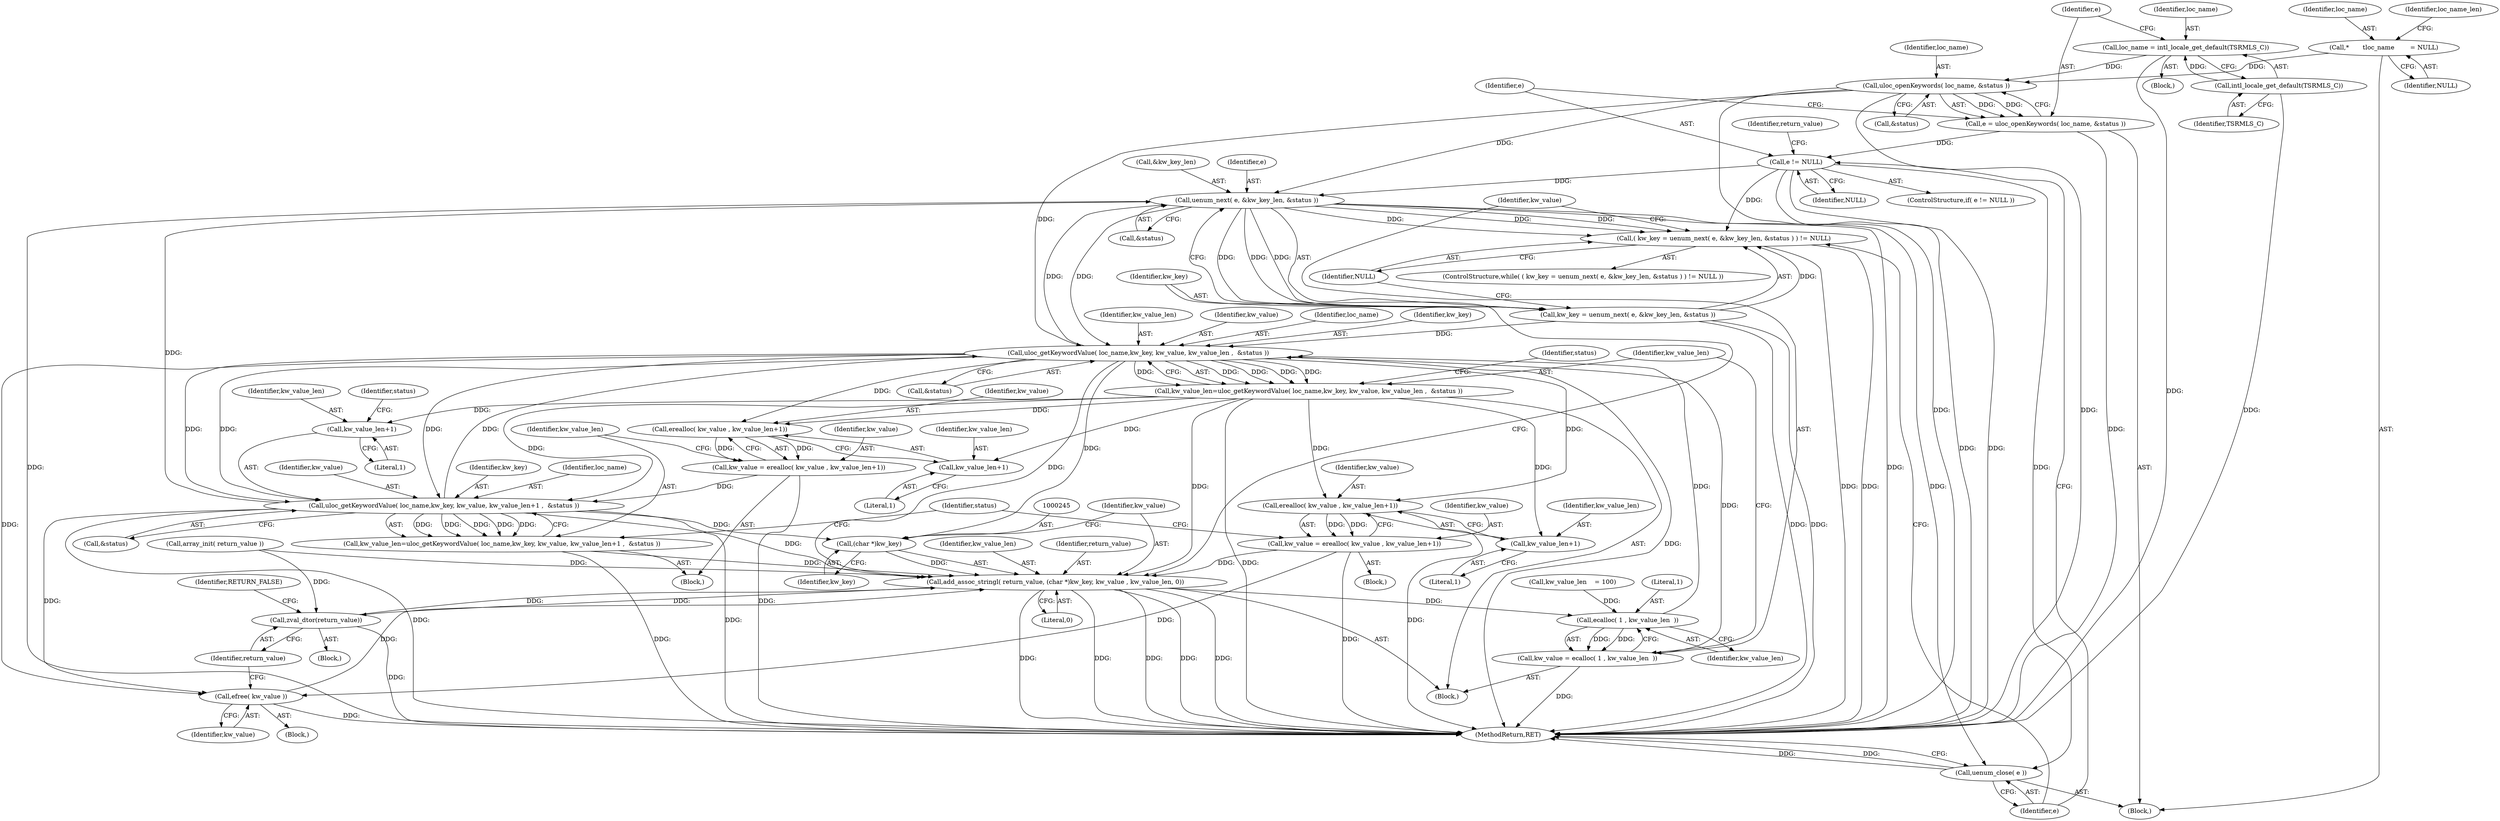 digraph "0_php-src_97eff7eb57fc2320c267a949cffd622c38712484?w=1_7@API" {
"1000154" [label="(Call,uloc_openKeywords( loc_name, &status ))"];
"1000148" [label="(Call,loc_name = intl_locale_get_default(TSRMLS_C))"];
"1000150" [label="(Call,intl_locale_get_default(TSRMLS_C))"];
"1000126" [label="(Call,*       \tloc_name        = NULL)"];
"1000152" [label="(Call,e = uloc_openKeywords( loc_name, &status ))"];
"1000159" [label="(Call,e != NULL)"];
"1000169" [label="(Call,uenum_next( e, &kw_key_len, &status ))"];
"1000166" [label="(Call,( kw_key = uenum_next( e, &kw_key_len, &status ) ) != NULL)"];
"1000167" [label="(Call,kw_key = uenum_next( e, &kw_key_len, &status ))"];
"1000184" [label="(Call,uloc_getKeywordValue( loc_name,kw_key, kw_value, kw_value_len ,  &status ))"];
"1000182" [label="(Call,kw_value_len=uloc_getKeywordValue( loc_name,kw_key, kw_value, kw_value_len ,  &status ))"];
"1000201" [label="(Call,erealloc( kw_value , kw_value_len+1))"];
"1000199" [label="(Call,kw_value = erealloc( kw_value , kw_value_len+1))"];
"1000208" [label="(Call,uloc_getKeywordValue( loc_name,kw_key, kw_value, kw_value_len+1 ,  &status ))"];
"1000206" [label="(Call,kw_value_len=uloc_getKeywordValue( loc_name,kw_key, kw_value, kw_value_len+1 ,  &status ))"];
"1000242" [label="(Call,add_assoc_stringl( return_value, (char *)kw_key, kw_value , kw_value_len, 0))"];
"1000179" [label="(Call,ecalloc( 1 , kw_value_len  ))"];
"1000177" [label="(Call,kw_value = ecalloc( 1 , kw_value_len  ))"];
"1000239" [label="(Call,zval_dtor(return_value))"];
"1000237" [label="(Call,efree( kw_value ))"];
"1000244" [label="(Call,(char *)kw_key)"];
"1000203" [label="(Call,kw_value_len+1)"];
"1000212" [label="(Call,kw_value_len+1)"];
"1000225" [label="(Call,erealloc( kw_value , kw_value_len+1))"];
"1000223" [label="(Call,kw_value = erealloc( kw_value , kw_value_len+1))"];
"1000227" [label="(Call,kw_value_len+1)"];
"1000250" [label="(Call,uenum_close( e ))"];
"1000227" [label="(Call,kw_value_len+1)"];
"1000171" [label="(Call,&kw_key_len)"];
"1000160" [label="(Identifier,e)"];
"1000193" [label="(Identifier,status)"];
"1000202" [label="(Identifier,kw_value)"];
"1000156" [label="(Call,&status)"];
"1000184" [label="(Call,uloc_getKeywordValue( loc_name,kw_key, kw_value, kw_value_len ,  &status ))"];
"1000165" [label="(ControlStructure,while( ( kw_key = uenum_next( e, &kw_key_len, &status ) ) != NULL ))"];
"1000233" [label="(Block,)"];
"1000152" [label="(Call,e = uloc_openKeywords( loc_name, &status ))"];
"1000243" [label="(Identifier,return_value)"];
"1000212" [label="(Call,kw_value_len+1)"];
"1000210" [label="(Identifier,kw_key)"];
"1000223" [label="(Call,kw_value = erealloc( kw_value , kw_value_len+1))"];
"1000159" [label="(Call,e != NULL)"];
"1000242" [label="(Call,add_assoc_stringl( return_value, (char *)kw_key, kw_value , kw_value_len, 0))"];
"1000186" [label="(Identifier,kw_key)"];
"1000188" [label="(Identifier,kw_value_len)"];
"1000187" [label="(Identifier,kw_value)"];
"1000200" [label="(Identifier,kw_value)"];
"1000183" [label="(Identifier,kw_value_len)"];
"1000138" [label="(Call,kw_value_len    = 100)"];
"1000225" [label="(Call,erealloc( kw_value , kw_value_len+1))"];
"1000154" [label="(Call,uloc_openKeywords( loc_name, &status ))"];
"1000215" [label="(Call,&status)"];
"1000244" [label="(Call,(char *)kw_key)"];
"1000203" [label="(Call,kw_value_len+1)"];
"1000251" [label="(Identifier,e)"];
"1000181" [label="(Identifier,kw_value_len)"];
"1000168" [label="(Identifier,kw_key)"];
"1000248" [label="(Identifier,kw_value_len)"];
"1000204" [label="(Identifier,kw_value_len)"];
"1000214" [label="(Literal,1)"];
"1000176" [label="(Block,)"];
"1000147" [label="(Block,)"];
"1000213" [label="(Identifier,kw_value_len)"];
"1000224" [label="(Identifier,kw_value)"];
"1000127" [label="(Identifier,loc_name)"];
"1000241" [label="(Identifier,RETURN_FALSE)"];
"1000175" [label="(Identifier,NULL)"];
"1000178" [label="(Identifier,kw_value)"];
"1000228" [label="(Identifier,kw_value_len)"];
"1000170" [label="(Identifier,e)"];
"1000161" [label="(Identifier,NULL)"];
"1000166" [label="(Call,( kw_key = uenum_next( e, &kw_key_len, &status ) ) != NULL)"];
"1000128" [label="(Identifier,NULL)"];
"1000173" [label="(Call,&status)"];
"1000222" [label="(Block,)"];
"1000169" [label="(Call,uenum_next( e, &kw_key_len, &status ))"];
"1000240" [label="(Identifier,return_value)"];
"1000236" [label="(Block,)"];
"1000150" [label="(Call,intl_locale_get_default(TSRMLS_C))"];
"1000252" [label="(MethodReturn,RET)"];
"1000151" [label="(Identifier,TSRMLS_C)"];
"1000126" [label="(Call,*       \tloc_name        = NULL)"];
"1000153" [label="(Identifier,e)"];
"1000164" [label="(Identifier,return_value)"];
"1000229" [label="(Literal,1)"];
"1000177" [label="(Call,kw_value = ecalloc( 1 , kw_value_len  ))"];
"1000195" [label="(Block,)"];
"1000182" [label="(Call,kw_value_len=uloc_getKeywordValue( loc_name,kw_key, kw_value, kw_value_len ,  &status ))"];
"1000131" [label="(Identifier,loc_name_len)"];
"1000249" [label="(Literal,0)"];
"1000148" [label="(Call,loc_name = intl_locale_get_default(TSRMLS_C))"];
"1000179" [label="(Call,ecalloc( 1 , kw_value_len  ))"];
"1000237" [label="(Call,efree( kw_value ))"];
"1000209" [label="(Identifier,loc_name)"];
"1000226" [label="(Identifier,kw_value)"];
"1000246" [label="(Identifier,kw_key)"];
"1000206" [label="(Call,kw_value_len=uloc_getKeywordValue( loc_name,kw_key, kw_value, kw_value_len+1 ,  &status ))"];
"1000205" [label="(Literal,1)"];
"1000207" [label="(Identifier,kw_value_len)"];
"1000185" [label="(Identifier,loc_name)"];
"1000238" [label="(Identifier,kw_value)"];
"1000250" [label="(Call,uenum_close( e ))"];
"1000149" [label="(Identifier,loc_name)"];
"1000201" [label="(Call,erealloc( kw_value , kw_value_len+1))"];
"1000211" [label="(Identifier,kw_value)"];
"1000167" [label="(Call,kw_key = uenum_next( e, &kw_key_len, &status ))"];
"1000208" [label="(Call,uloc_getKeywordValue( loc_name,kw_key, kw_value, kw_value_len+1 ,  &status ))"];
"1000180" [label="(Literal,1)"];
"1000189" [label="(Call,&status)"];
"1000232" [label="(Identifier,status)"];
"1000216" [label="(Identifier,status)"];
"1000163" [label="(Call,array_init( return_value ))"];
"1000247" [label="(Identifier,kw_value)"];
"1000155" [label="(Identifier,loc_name)"];
"1000158" [label="(ControlStructure,if( e != NULL ))"];
"1000199" [label="(Call,kw_value = erealloc( kw_value , kw_value_len+1))"];
"1000108" [label="(Block,)"];
"1000239" [label="(Call,zval_dtor(return_value))"];
"1000154" -> "1000152"  [label="AST: "];
"1000154" -> "1000156"  [label="CFG: "];
"1000155" -> "1000154"  [label="AST: "];
"1000156" -> "1000154"  [label="AST: "];
"1000152" -> "1000154"  [label="CFG: "];
"1000154" -> "1000252"  [label="DDG: "];
"1000154" -> "1000252"  [label="DDG: "];
"1000154" -> "1000152"  [label="DDG: "];
"1000154" -> "1000152"  [label="DDG: "];
"1000148" -> "1000154"  [label="DDG: "];
"1000126" -> "1000154"  [label="DDG: "];
"1000154" -> "1000169"  [label="DDG: "];
"1000154" -> "1000184"  [label="DDG: "];
"1000148" -> "1000147"  [label="AST: "];
"1000148" -> "1000150"  [label="CFG: "];
"1000149" -> "1000148"  [label="AST: "];
"1000150" -> "1000148"  [label="AST: "];
"1000153" -> "1000148"  [label="CFG: "];
"1000148" -> "1000252"  [label="DDG: "];
"1000150" -> "1000148"  [label="DDG: "];
"1000150" -> "1000151"  [label="CFG: "];
"1000151" -> "1000150"  [label="AST: "];
"1000150" -> "1000252"  [label="DDG: "];
"1000126" -> "1000108"  [label="AST: "];
"1000126" -> "1000128"  [label="CFG: "];
"1000127" -> "1000126"  [label="AST: "];
"1000128" -> "1000126"  [label="AST: "];
"1000131" -> "1000126"  [label="CFG: "];
"1000152" -> "1000108"  [label="AST: "];
"1000153" -> "1000152"  [label="AST: "];
"1000160" -> "1000152"  [label="CFG: "];
"1000152" -> "1000252"  [label="DDG: "];
"1000152" -> "1000159"  [label="DDG: "];
"1000159" -> "1000158"  [label="AST: "];
"1000159" -> "1000161"  [label="CFG: "];
"1000160" -> "1000159"  [label="AST: "];
"1000161" -> "1000159"  [label="AST: "];
"1000164" -> "1000159"  [label="CFG: "];
"1000251" -> "1000159"  [label="CFG: "];
"1000159" -> "1000252"  [label="DDG: "];
"1000159" -> "1000252"  [label="DDG: "];
"1000159" -> "1000169"  [label="DDG: "];
"1000159" -> "1000166"  [label="DDG: "];
"1000159" -> "1000250"  [label="DDG: "];
"1000169" -> "1000167"  [label="AST: "];
"1000169" -> "1000173"  [label="CFG: "];
"1000170" -> "1000169"  [label="AST: "];
"1000171" -> "1000169"  [label="AST: "];
"1000173" -> "1000169"  [label="AST: "];
"1000167" -> "1000169"  [label="CFG: "];
"1000169" -> "1000252"  [label="DDG: "];
"1000169" -> "1000252"  [label="DDG: "];
"1000169" -> "1000166"  [label="DDG: "];
"1000169" -> "1000166"  [label="DDG: "];
"1000169" -> "1000166"  [label="DDG: "];
"1000169" -> "1000167"  [label="DDG: "];
"1000169" -> "1000167"  [label="DDG: "];
"1000169" -> "1000167"  [label="DDG: "];
"1000184" -> "1000169"  [label="DDG: "];
"1000208" -> "1000169"  [label="DDG: "];
"1000169" -> "1000184"  [label="DDG: "];
"1000169" -> "1000250"  [label="DDG: "];
"1000166" -> "1000165"  [label="AST: "];
"1000166" -> "1000175"  [label="CFG: "];
"1000167" -> "1000166"  [label="AST: "];
"1000175" -> "1000166"  [label="AST: "];
"1000178" -> "1000166"  [label="CFG: "];
"1000251" -> "1000166"  [label="CFG: "];
"1000166" -> "1000252"  [label="DDG: "];
"1000166" -> "1000252"  [label="DDG: "];
"1000167" -> "1000166"  [label="DDG: "];
"1000168" -> "1000167"  [label="AST: "];
"1000175" -> "1000167"  [label="CFG: "];
"1000167" -> "1000252"  [label="DDG: "];
"1000167" -> "1000252"  [label="DDG: "];
"1000167" -> "1000184"  [label="DDG: "];
"1000184" -> "1000182"  [label="AST: "];
"1000184" -> "1000189"  [label="CFG: "];
"1000185" -> "1000184"  [label="AST: "];
"1000186" -> "1000184"  [label="AST: "];
"1000187" -> "1000184"  [label="AST: "];
"1000188" -> "1000184"  [label="AST: "];
"1000189" -> "1000184"  [label="AST: "];
"1000182" -> "1000184"  [label="CFG: "];
"1000184" -> "1000252"  [label="DDG: "];
"1000184" -> "1000182"  [label="DDG: "];
"1000184" -> "1000182"  [label="DDG: "];
"1000184" -> "1000182"  [label="DDG: "];
"1000184" -> "1000182"  [label="DDG: "];
"1000184" -> "1000182"  [label="DDG: "];
"1000208" -> "1000184"  [label="DDG: "];
"1000177" -> "1000184"  [label="DDG: "];
"1000179" -> "1000184"  [label="DDG: "];
"1000184" -> "1000201"  [label="DDG: "];
"1000184" -> "1000208"  [label="DDG: "];
"1000184" -> "1000208"  [label="DDG: "];
"1000184" -> "1000208"  [label="DDG: "];
"1000184" -> "1000225"  [label="DDG: "];
"1000184" -> "1000237"  [label="DDG: "];
"1000184" -> "1000244"  [label="DDG: "];
"1000184" -> "1000242"  [label="DDG: "];
"1000182" -> "1000176"  [label="AST: "];
"1000183" -> "1000182"  [label="AST: "];
"1000193" -> "1000182"  [label="CFG: "];
"1000182" -> "1000252"  [label="DDG: "];
"1000182" -> "1000201"  [label="DDG: "];
"1000182" -> "1000203"  [label="DDG: "];
"1000182" -> "1000208"  [label="DDG: "];
"1000182" -> "1000212"  [label="DDG: "];
"1000182" -> "1000225"  [label="DDG: "];
"1000182" -> "1000227"  [label="DDG: "];
"1000182" -> "1000242"  [label="DDG: "];
"1000201" -> "1000199"  [label="AST: "];
"1000201" -> "1000203"  [label="CFG: "];
"1000202" -> "1000201"  [label="AST: "];
"1000203" -> "1000201"  [label="AST: "];
"1000199" -> "1000201"  [label="CFG: "];
"1000201" -> "1000199"  [label="DDG: "];
"1000201" -> "1000199"  [label="DDG: "];
"1000199" -> "1000195"  [label="AST: "];
"1000200" -> "1000199"  [label="AST: "];
"1000207" -> "1000199"  [label="CFG: "];
"1000199" -> "1000252"  [label="DDG: "];
"1000199" -> "1000208"  [label="DDG: "];
"1000208" -> "1000206"  [label="AST: "];
"1000208" -> "1000215"  [label="CFG: "];
"1000209" -> "1000208"  [label="AST: "];
"1000210" -> "1000208"  [label="AST: "];
"1000211" -> "1000208"  [label="AST: "];
"1000212" -> "1000208"  [label="AST: "];
"1000215" -> "1000208"  [label="AST: "];
"1000206" -> "1000208"  [label="CFG: "];
"1000208" -> "1000252"  [label="DDG: "];
"1000208" -> "1000252"  [label="DDG: "];
"1000208" -> "1000206"  [label="DDG: "];
"1000208" -> "1000206"  [label="DDG: "];
"1000208" -> "1000206"  [label="DDG: "];
"1000208" -> "1000206"  [label="DDG: "];
"1000208" -> "1000206"  [label="DDG: "];
"1000208" -> "1000237"  [label="DDG: "];
"1000208" -> "1000244"  [label="DDG: "];
"1000208" -> "1000242"  [label="DDG: "];
"1000206" -> "1000195"  [label="AST: "];
"1000207" -> "1000206"  [label="AST: "];
"1000232" -> "1000206"  [label="CFG: "];
"1000206" -> "1000252"  [label="DDG: "];
"1000206" -> "1000242"  [label="DDG: "];
"1000242" -> "1000176"  [label="AST: "];
"1000242" -> "1000249"  [label="CFG: "];
"1000243" -> "1000242"  [label="AST: "];
"1000244" -> "1000242"  [label="AST: "];
"1000247" -> "1000242"  [label="AST: "];
"1000248" -> "1000242"  [label="AST: "];
"1000249" -> "1000242"  [label="AST: "];
"1000168" -> "1000242"  [label="CFG: "];
"1000242" -> "1000252"  [label="DDG: "];
"1000242" -> "1000252"  [label="DDG: "];
"1000242" -> "1000252"  [label="DDG: "];
"1000242" -> "1000252"  [label="DDG: "];
"1000242" -> "1000252"  [label="DDG: "];
"1000242" -> "1000179"  [label="DDG: "];
"1000242" -> "1000239"  [label="DDG: "];
"1000163" -> "1000242"  [label="DDG: "];
"1000239" -> "1000242"  [label="DDG: "];
"1000244" -> "1000242"  [label="DDG: "];
"1000237" -> "1000242"  [label="DDG: "];
"1000223" -> "1000242"  [label="DDG: "];
"1000179" -> "1000177"  [label="AST: "];
"1000179" -> "1000181"  [label="CFG: "];
"1000180" -> "1000179"  [label="AST: "];
"1000181" -> "1000179"  [label="AST: "];
"1000177" -> "1000179"  [label="CFG: "];
"1000179" -> "1000177"  [label="DDG: "];
"1000179" -> "1000177"  [label="DDG: "];
"1000138" -> "1000179"  [label="DDG: "];
"1000177" -> "1000176"  [label="AST: "];
"1000178" -> "1000177"  [label="AST: "];
"1000183" -> "1000177"  [label="CFG: "];
"1000177" -> "1000252"  [label="DDG: "];
"1000239" -> "1000233"  [label="AST: "];
"1000239" -> "1000240"  [label="CFG: "];
"1000240" -> "1000239"  [label="AST: "];
"1000241" -> "1000239"  [label="CFG: "];
"1000239" -> "1000252"  [label="DDG: "];
"1000163" -> "1000239"  [label="DDG: "];
"1000237" -> "1000236"  [label="AST: "];
"1000237" -> "1000238"  [label="CFG: "];
"1000238" -> "1000237"  [label="AST: "];
"1000240" -> "1000237"  [label="CFG: "];
"1000237" -> "1000252"  [label="DDG: "];
"1000223" -> "1000237"  [label="DDG: "];
"1000244" -> "1000246"  [label="CFG: "];
"1000245" -> "1000244"  [label="AST: "];
"1000246" -> "1000244"  [label="AST: "];
"1000247" -> "1000244"  [label="CFG: "];
"1000203" -> "1000205"  [label="CFG: "];
"1000204" -> "1000203"  [label="AST: "];
"1000205" -> "1000203"  [label="AST: "];
"1000212" -> "1000214"  [label="CFG: "];
"1000213" -> "1000212"  [label="AST: "];
"1000214" -> "1000212"  [label="AST: "];
"1000216" -> "1000212"  [label="CFG: "];
"1000225" -> "1000223"  [label="AST: "];
"1000225" -> "1000227"  [label="CFG: "];
"1000226" -> "1000225"  [label="AST: "];
"1000227" -> "1000225"  [label="AST: "];
"1000223" -> "1000225"  [label="CFG: "];
"1000225" -> "1000252"  [label="DDG: "];
"1000225" -> "1000223"  [label="DDG: "];
"1000225" -> "1000223"  [label="DDG: "];
"1000223" -> "1000222"  [label="AST: "];
"1000224" -> "1000223"  [label="AST: "];
"1000232" -> "1000223"  [label="CFG: "];
"1000223" -> "1000252"  [label="DDG: "];
"1000227" -> "1000229"  [label="CFG: "];
"1000228" -> "1000227"  [label="AST: "];
"1000229" -> "1000227"  [label="AST: "];
"1000250" -> "1000108"  [label="AST: "];
"1000250" -> "1000251"  [label="CFG: "];
"1000251" -> "1000250"  [label="AST: "];
"1000252" -> "1000250"  [label="CFG: "];
"1000250" -> "1000252"  [label="DDG: "];
"1000250" -> "1000252"  [label="DDG: "];
}
